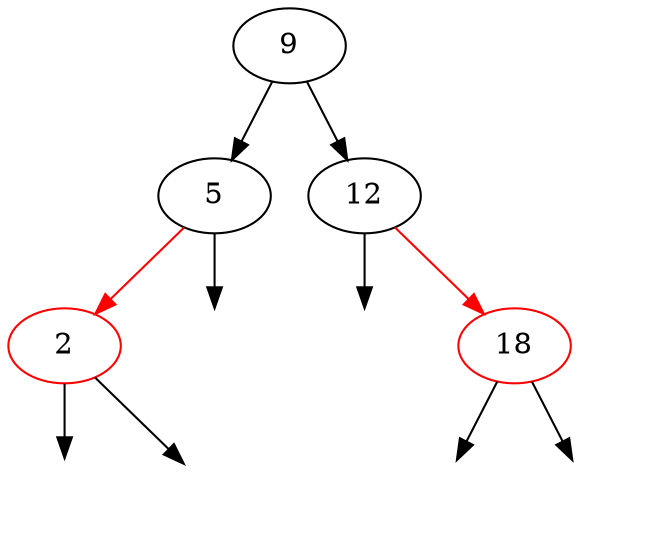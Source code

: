 digraph RBTree {
"140399805910672" [label="9"]
"140399805910672" -> "140399804142928"
"140399804142928" [label="5"]
"140399804142928" -> "140399805700304" [color="red"]
"140399805700304" [color=red,label="2"]
L140399805700304 [label="",color=none]
140399805700304 -> L140399805700304
R140399805700304 [label="",color=none]
140399805700304 -> R140399805700304
R140399804142928 [label="",color=none]
140399804142928 -> R140399804142928
"140399805910672" -> "140399805603280"
"140399805603280" [label="12"]
L140399805603280 [label="",color=none]
140399805603280 -> L140399805603280
"140399805603280" -> "140399805700368" [color="red"]
"140399805700368" [color=red,label="18"]
L140399805700368 [label="",color=none]
140399805700368 -> L140399805700368
R140399805700368 [label="",color=none]
140399805700368 -> R140399805700368
}
